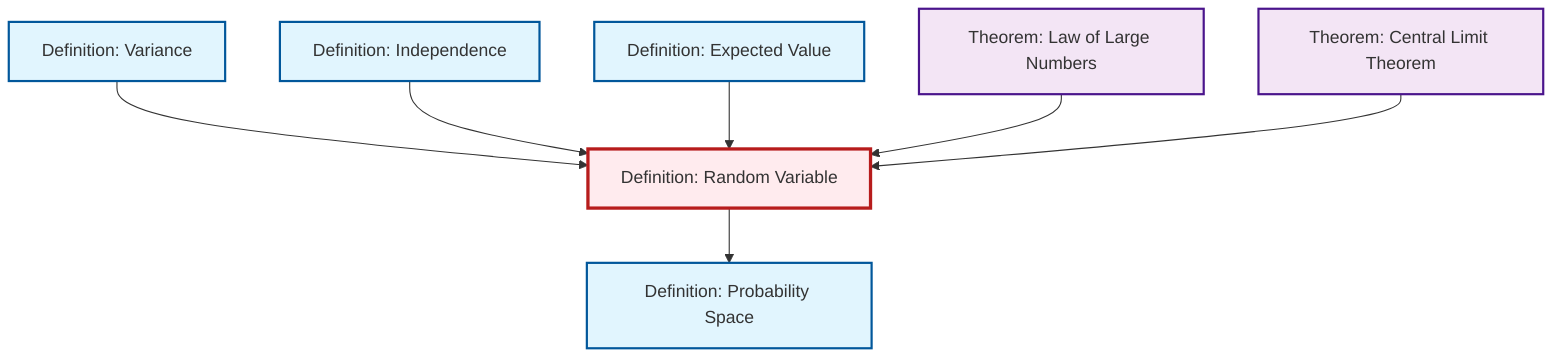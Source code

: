 graph TD
    classDef definition fill:#e1f5fe,stroke:#01579b,stroke-width:2px
    classDef theorem fill:#f3e5f5,stroke:#4a148c,stroke-width:2px
    classDef axiom fill:#fff3e0,stroke:#e65100,stroke-width:2px
    classDef example fill:#e8f5e9,stroke:#1b5e20,stroke-width:2px
    classDef current fill:#ffebee,stroke:#b71c1c,stroke-width:3px
    def-probability-space["Definition: Probability Space"]:::definition
    def-variance["Definition: Variance"]:::definition
    thm-law-of-large-numbers["Theorem: Law of Large Numbers"]:::theorem
    def-random-variable["Definition: Random Variable"]:::definition
    def-expectation["Definition: Expected Value"]:::definition
    thm-central-limit["Theorem: Central Limit Theorem"]:::theorem
    def-independence["Definition: Independence"]:::definition
    def-variance --> def-random-variable
    def-independence --> def-random-variable
    def-expectation --> def-random-variable
    thm-law-of-large-numbers --> def-random-variable
    def-random-variable --> def-probability-space
    thm-central-limit --> def-random-variable
    class def-random-variable current